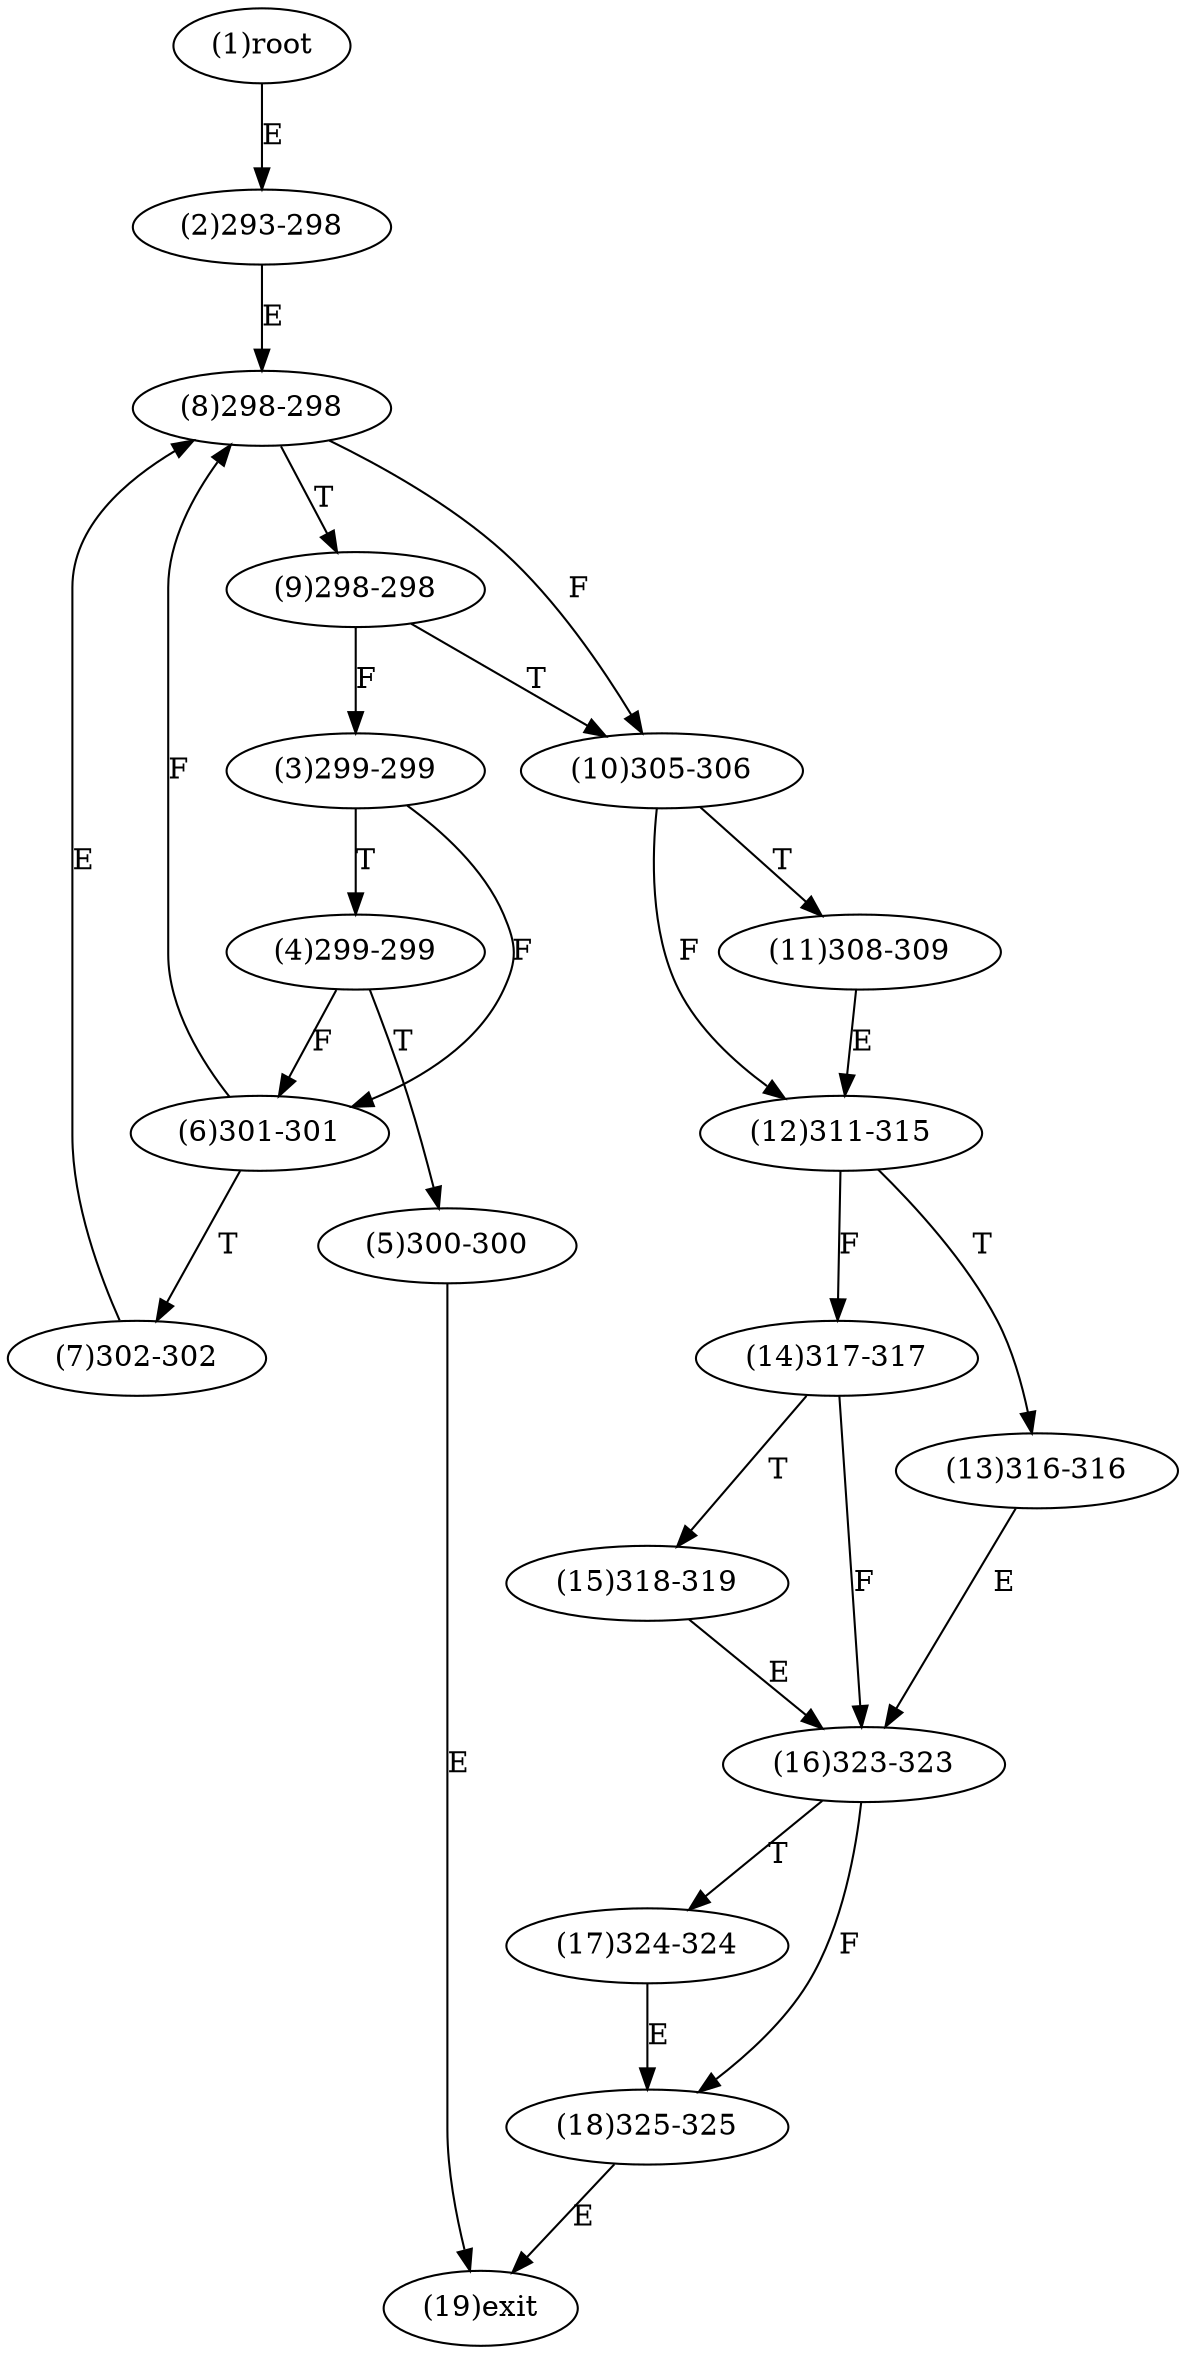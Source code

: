 digraph "" { 
1[ label="(1)root"];
2[ label="(2)293-298"];
3[ label="(3)299-299"];
4[ label="(4)299-299"];
5[ label="(5)300-300"];
6[ label="(6)301-301"];
7[ label="(7)302-302"];
8[ label="(8)298-298"];
9[ label="(9)298-298"];
10[ label="(10)305-306"];
11[ label="(11)308-309"];
12[ label="(12)311-315"];
13[ label="(13)316-316"];
14[ label="(14)317-317"];
15[ label="(15)318-319"];
17[ label="(17)324-324"];
16[ label="(16)323-323"];
19[ label="(19)exit"];
18[ label="(18)325-325"];
1->2[ label="E"];
2->8[ label="E"];
3->6[ label="F"];
3->4[ label="T"];
4->6[ label="F"];
4->5[ label="T"];
5->19[ label="E"];
6->8[ label="F"];
6->7[ label="T"];
7->8[ label="E"];
8->10[ label="F"];
8->9[ label="T"];
9->3[ label="F"];
9->10[ label="T"];
10->12[ label="F"];
10->11[ label="T"];
11->12[ label="E"];
12->14[ label="F"];
12->13[ label="T"];
13->16[ label="E"];
14->16[ label="F"];
14->15[ label="T"];
15->16[ label="E"];
16->18[ label="F"];
16->17[ label="T"];
17->18[ label="E"];
18->19[ label="E"];
}